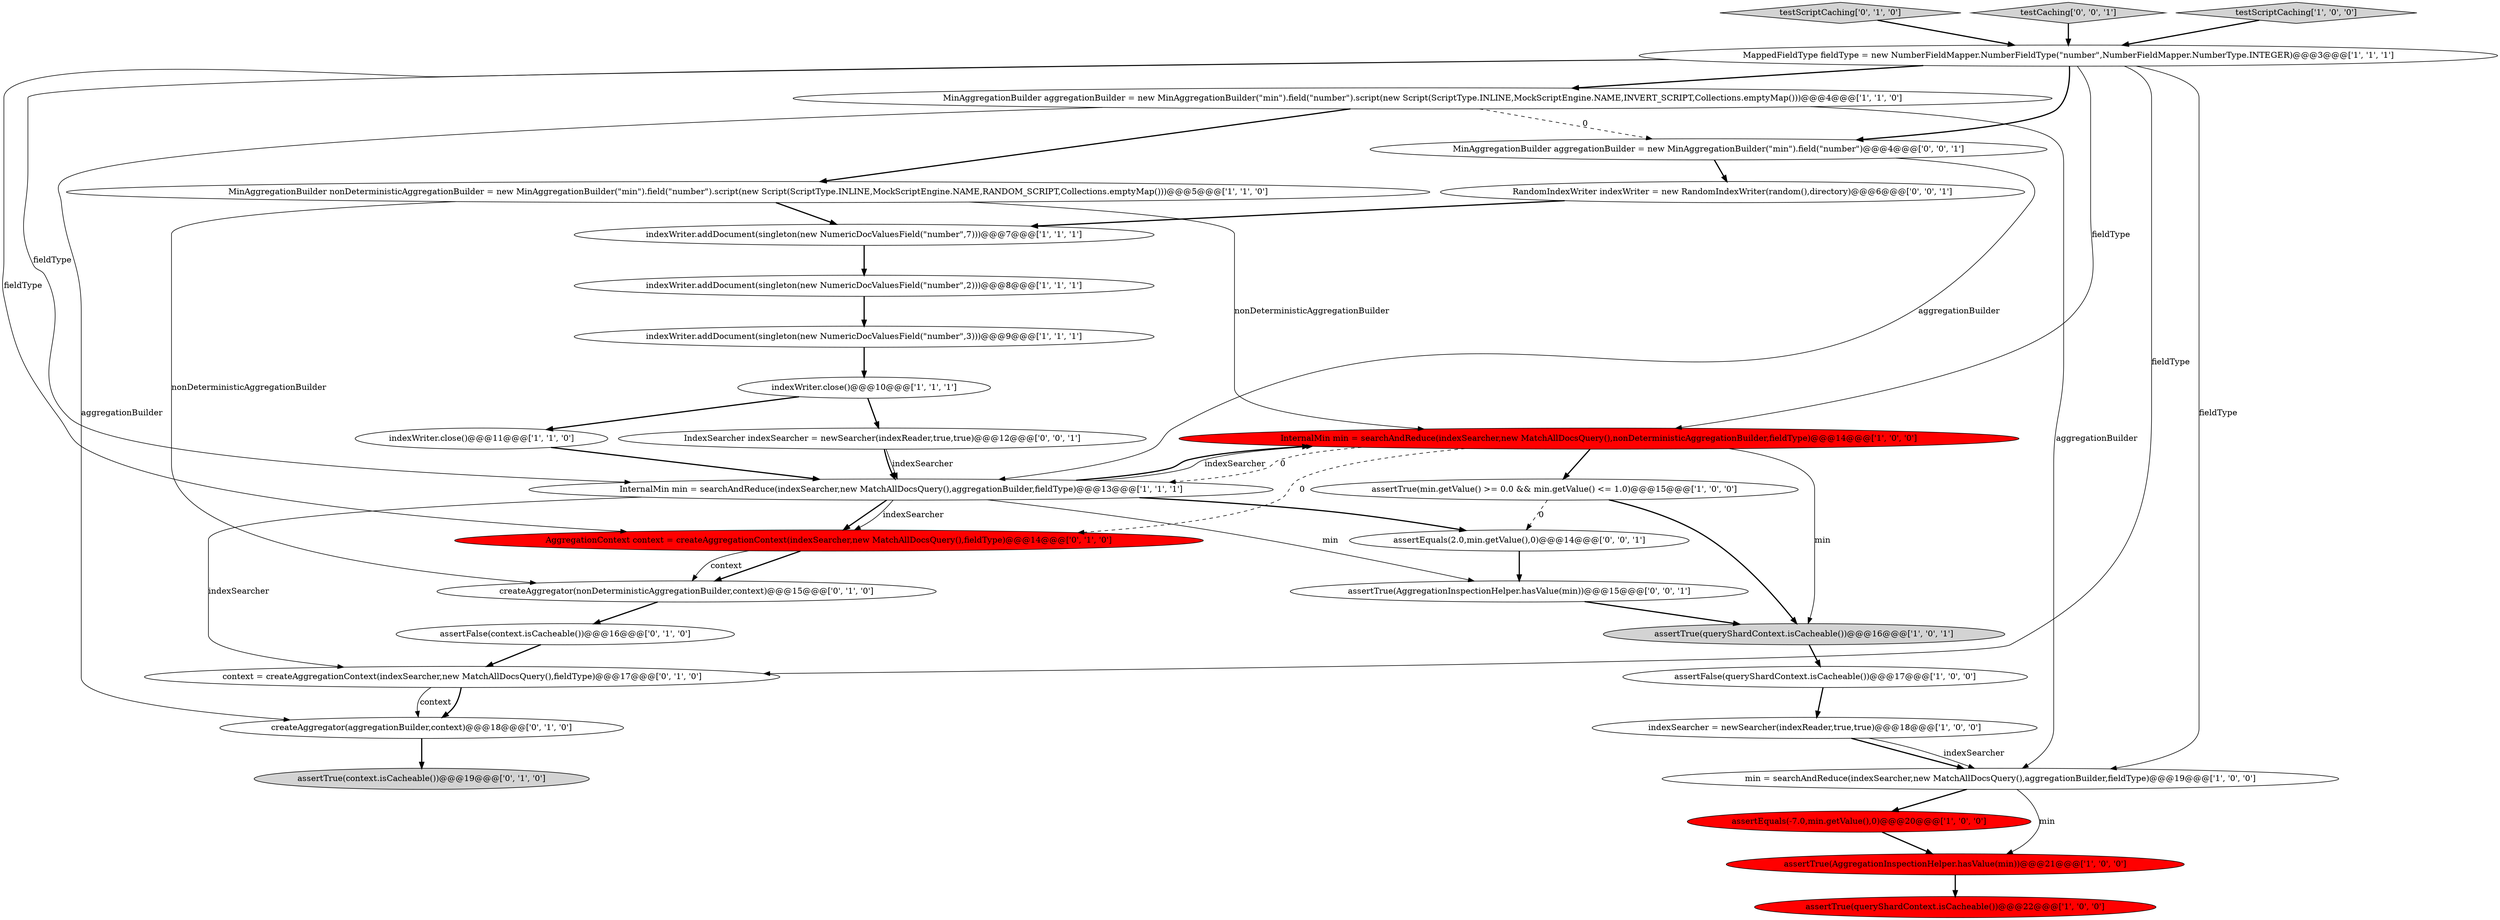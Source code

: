 digraph {
19 [style = filled, label = "AggregationContext context = createAggregationContext(indexSearcher,new MatchAllDocsQuery(),fieldType)@@@14@@@['0', '1', '0']", fillcolor = red, shape = ellipse image = "AAA1AAABBB2BBB"];
18 [style = filled, label = "assertTrue(queryShardContext.isCacheable())@@@16@@@['1', '0', '1']", fillcolor = lightgray, shape = ellipse image = "AAA0AAABBB1BBB"];
23 [style = filled, label = "context = createAggregationContext(indexSearcher,new MatchAllDocsQuery(),fieldType)@@@17@@@['0', '1', '0']", fillcolor = white, shape = ellipse image = "AAA0AAABBB2BBB"];
28 [style = filled, label = "assertTrue(AggregationInspectionHelper.hasValue(min))@@@15@@@['0', '0', '1']", fillcolor = white, shape = ellipse image = "AAA0AAABBB3BBB"];
7 [style = filled, label = "assertFalse(queryShardContext.isCacheable())@@@17@@@['1', '0', '0']", fillcolor = white, shape = ellipse image = "AAA0AAABBB1BBB"];
26 [style = filled, label = "IndexSearcher indexSearcher = newSearcher(indexReader,true,true)@@@12@@@['0', '0', '1']", fillcolor = white, shape = ellipse image = "AAA0AAABBB3BBB"];
11 [style = filled, label = "MinAggregationBuilder aggregationBuilder = new MinAggregationBuilder(\"min\").field(\"number\").script(new Script(ScriptType.INLINE,MockScriptEngine.NAME,INVERT_SCRIPT,Collections.emptyMap()))@@@4@@@['1', '1', '0']", fillcolor = white, shape = ellipse image = "AAA0AAABBB1BBB"];
20 [style = filled, label = "createAggregator(nonDeterministicAggregationBuilder,context)@@@15@@@['0', '1', '0']", fillcolor = white, shape = ellipse image = "AAA0AAABBB2BBB"];
14 [style = filled, label = "indexWriter.close()@@@11@@@['1', '1', '0']", fillcolor = white, shape = ellipse image = "AAA0AAABBB1BBB"];
17 [style = filled, label = "MappedFieldType fieldType = new NumberFieldMapper.NumberFieldType(\"number\",NumberFieldMapper.NumberType.INTEGER)@@@3@@@['1', '1', '1']", fillcolor = white, shape = ellipse image = "AAA0AAABBB1BBB"];
31 [style = filled, label = "assertEquals(2.0,min.getValue(),0)@@@14@@@['0', '0', '1']", fillcolor = white, shape = ellipse image = "AAA0AAABBB3BBB"];
25 [style = filled, label = "testScriptCaching['0', '1', '0']", fillcolor = lightgray, shape = diamond image = "AAA0AAABBB2BBB"];
9 [style = filled, label = "assertTrue(queryShardContext.isCacheable())@@@22@@@['1', '0', '0']", fillcolor = red, shape = ellipse image = "AAA1AAABBB1BBB"];
16 [style = filled, label = "InternalMin min = searchAndReduce(indexSearcher,new MatchAllDocsQuery(),aggregationBuilder,fieldType)@@@13@@@['1', '1', '1']", fillcolor = white, shape = ellipse image = "AAA0AAABBB1BBB"];
8 [style = filled, label = "assertTrue(min.getValue() >= 0.0 && min.getValue() <= 1.0)@@@15@@@['1', '0', '0']", fillcolor = white, shape = ellipse image = "AAA0AAABBB1BBB"];
10 [style = filled, label = "indexWriter.close()@@@10@@@['1', '1', '1']", fillcolor = white, shape = ellipse image = "AAA0AAABBB1BBB"];
27 [style = filled, label = "testCaching['0', '0', '1']", fillcolor = lightgray, shape = diamond image = "AAA0AAABBB3BBB"];
5 [style = filled, label = "assertTrue(AggregationInspectionHelper.hasValue(min))@@@21@@@['1', '0', '0']", fillcolor = red, shape = ellipse image = "AAA1AAABBB1BBB"];
12 [style = filled, label = "MinAggregationBuilder nonDeterministicAggregationBuilder = new MinAggregationBuilder(\"min\").field(\"number\").script(new Script(ScriptType.INLINE,MockScriptEngine.NAME,RANDOM_SCRIPT,Collections.emptyMap()))@@@5@@@['1', '1', '0']", fillcolor = white, shape = ellipse image = "AAA0AAABBB1BBB"];
30 [style = filled, label = "RandomIndexWriter indexWriter = new RandomIndexWriter(random(),directory)@@@6@@@['0', '0', '1']", fillcolor = white, shape = ellipse image = "AAA0AAABBB3BBB"];
21 [style = filled, label = "assertTrue(context.isCacheable())@@@19@@@['0', '1', '0']", fillcolor = lightgray, shape = ellipse image = "AAA0AAABBB2BBB"];
2 [style = filled, label = "testScriptCaching['1', '0', '0']", fillcolor = lightgray, shape = diamond image = "AAA0AAABBB1BBB"];
22 [style = filled, label = "createAggregator(aggregationBuilder,context)@@@18@@@['0', '1', '0']", fillcolor = white, shape = ellipse image = "AAA0AAABBB2BBB"];
13 [style = filled, label = "InternalMin min = searchAndReduce(indexSearcher,new MatchAllDocsQuery(),nonDeterministicAggregationBuilder,fieldType)@@@14@@@['1', '0', '0']", fillcolor = red, shape = ellipse image = "AAA1AAABBB1BBB"];
24 [style = filled, label = "assertFalse(context.isCacheable())@@@16@@@['0', '1', '0']", fillcolor = white, shape = ellipse image = "AAA0AAABBB2BBB"];
6 [style = filled, label = "indexWriter.addDocument(singleton(new NumericDocValuesField(\"number\",2)))@@@8@@@['1', '1', '1']", fillcolor = white, shape = ellipse image = "AAA0AAABBB1BBB"];
4 [style = filled, label = "indexWriter.addDocument(singleton(new NumericDocValuesField(\"number\",3)))@@@9@@@['1', '1', '1']", fillcolor = white, shape = ellipse image = "AAA0AAABBB1BBB"];
1 [style = filled, label = "assertEquals(-7.0,min.getValue(),0)@@@20@@@['1', '0', '0']", fillcolor = red, shape = ellipse image = "AAA1AAABBB1BBB"];
29 [style = filled, label = "MinAggregationBuilder aggregationBuilder = new MinAggregationBuilder(\"min\").field(\"number\")@@@4@@@['0', '0', '1']", fillcolor = white, shape = ellipse image = "AAA0AAABBB3BBB"];
3 [style = filled, label = "indexWriter.addDocument(singleton(new NumericDocValuesField(\"number\",7)))@@@7@@@['1', '1', '1']", fillcolor = white, shape = ellipse image = "AAA0AAABBB1BBB"];
0 [style = filled, label = "indexSearcher = newSearcher(indexReader,true,true)@@@18@@@['1', '0', '0']", fillcolor = white, shape = ellipse image = "AAA0AAABBB1BBB"];
15 [style = filled, label = "min = searchAndReduce(indexSearcher,new MatchAllDocsQuery(),aggregationBuilder,fieldType)@@@19@@@['1', '0', '0']", fillcolor = white, shape = ellipse image = "AAA0AAABBB1BBB"];
1->5 [style = bold, label=""];
14->16 [style = bold, label=""];
4->10 [style = bold, label=""];
2->17 [style = bold, label=""];
16->13 [style = bold, label=""];
11->15 [style = solid, label="aggregationBuilder"];
28->18 [style = bold, label=""];
16->28 [style = solid, label="min"];
5->9 [style = bold, label=""];
17->16 [style = solid, label="fieldType"];
29->30 [style = bold, label=""];
10->14 [style = bold, label=""];
19->20 [style = solid, label="context"];
8->18 [style = bold, label=""];
19->20 [style = bold, label=""];
17->23 [style = solid, label="fieldType"];
13->18 [style = solid, label="min"];
22->21 [style = bold, label=""];
16->23 [style = solid, label="indexSearcher"];
11->29 [style = dashed, label="0"];
11->22 [style = solid, label="aggregationBuilder"];
3->6 [style = bold, label=""];
17->15 [style = solid, label="fieldType"];
11->12 [style = bold, label=""];
7->0 [style = bold, label=""];
10->26 [style = bold, label=""];
13->19 [style = dashed, label="0"];
16->19 [style = bold, label=""];
24->23 [style = bold, label=""];
25->17 [style = bold, label=""];
17->19 [style = solid, label="fieldType"];
17->11 [style = bold, label=""];
0->15 [style = bold, label=""];
15->5 [style = solid, label="min"];
12->20 [style = solid, label="nonDeterministicAggregationBuilder"];
29->16 [style = solid, label="aggregationBuilder"];
16->13 [style = solid, label="indexSearcher"];
26->16 [style = bold, label=""];
6->4 [style = bold, label=""];
12->13 [style = solid, label="nonDeterministicAggregationBuilder"];
23->22 [style = bold, label=""];
30->3 [style = bold, label=""];
0->15 [style = solid, label="indexSearcher"];
16->31 [style = bold, label=""];
26->16 [style = solid, label="indexSearcher"];
27->17 [style = bold, label=""];
12->3 [style = bold, label=""];
17->13 [style = solid, label="fieldType"];
31->28 [style = bold, label=""];
8->31 [style = dashed, label="0"];
13->8 [style = bold, label=""];
18->7 [style = bold, label=""];
20->24 [style = bold, label=""];
17->29 [style = bold, label=""];
23->22 [style = solid, label="context"];
16->19 [style = solid, label="indexSearcher"];
13->16 [style = dashed, label="0"];
15->1 [style = bold, label=""];
}
